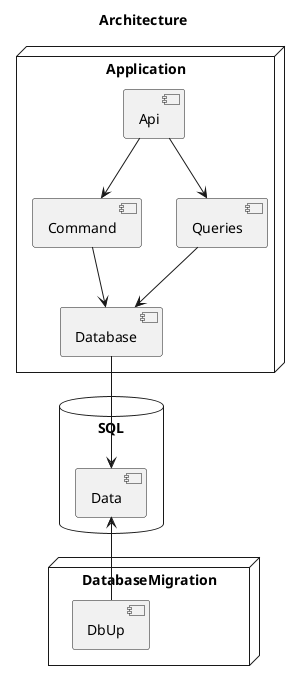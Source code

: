@startuml

title Architecture

node Application{
    [Api]
    [Command]
    [Queries]
    [Database]
}

node DatabaseMigration{
    [DbUp]
}

database "SQL\n" {
    [Data]
}

Api -down->Command
Api -down->Queries
Command -down->Database
Queries -down->Database
Database -down->Data

DbUp -up->Data





@enduml
